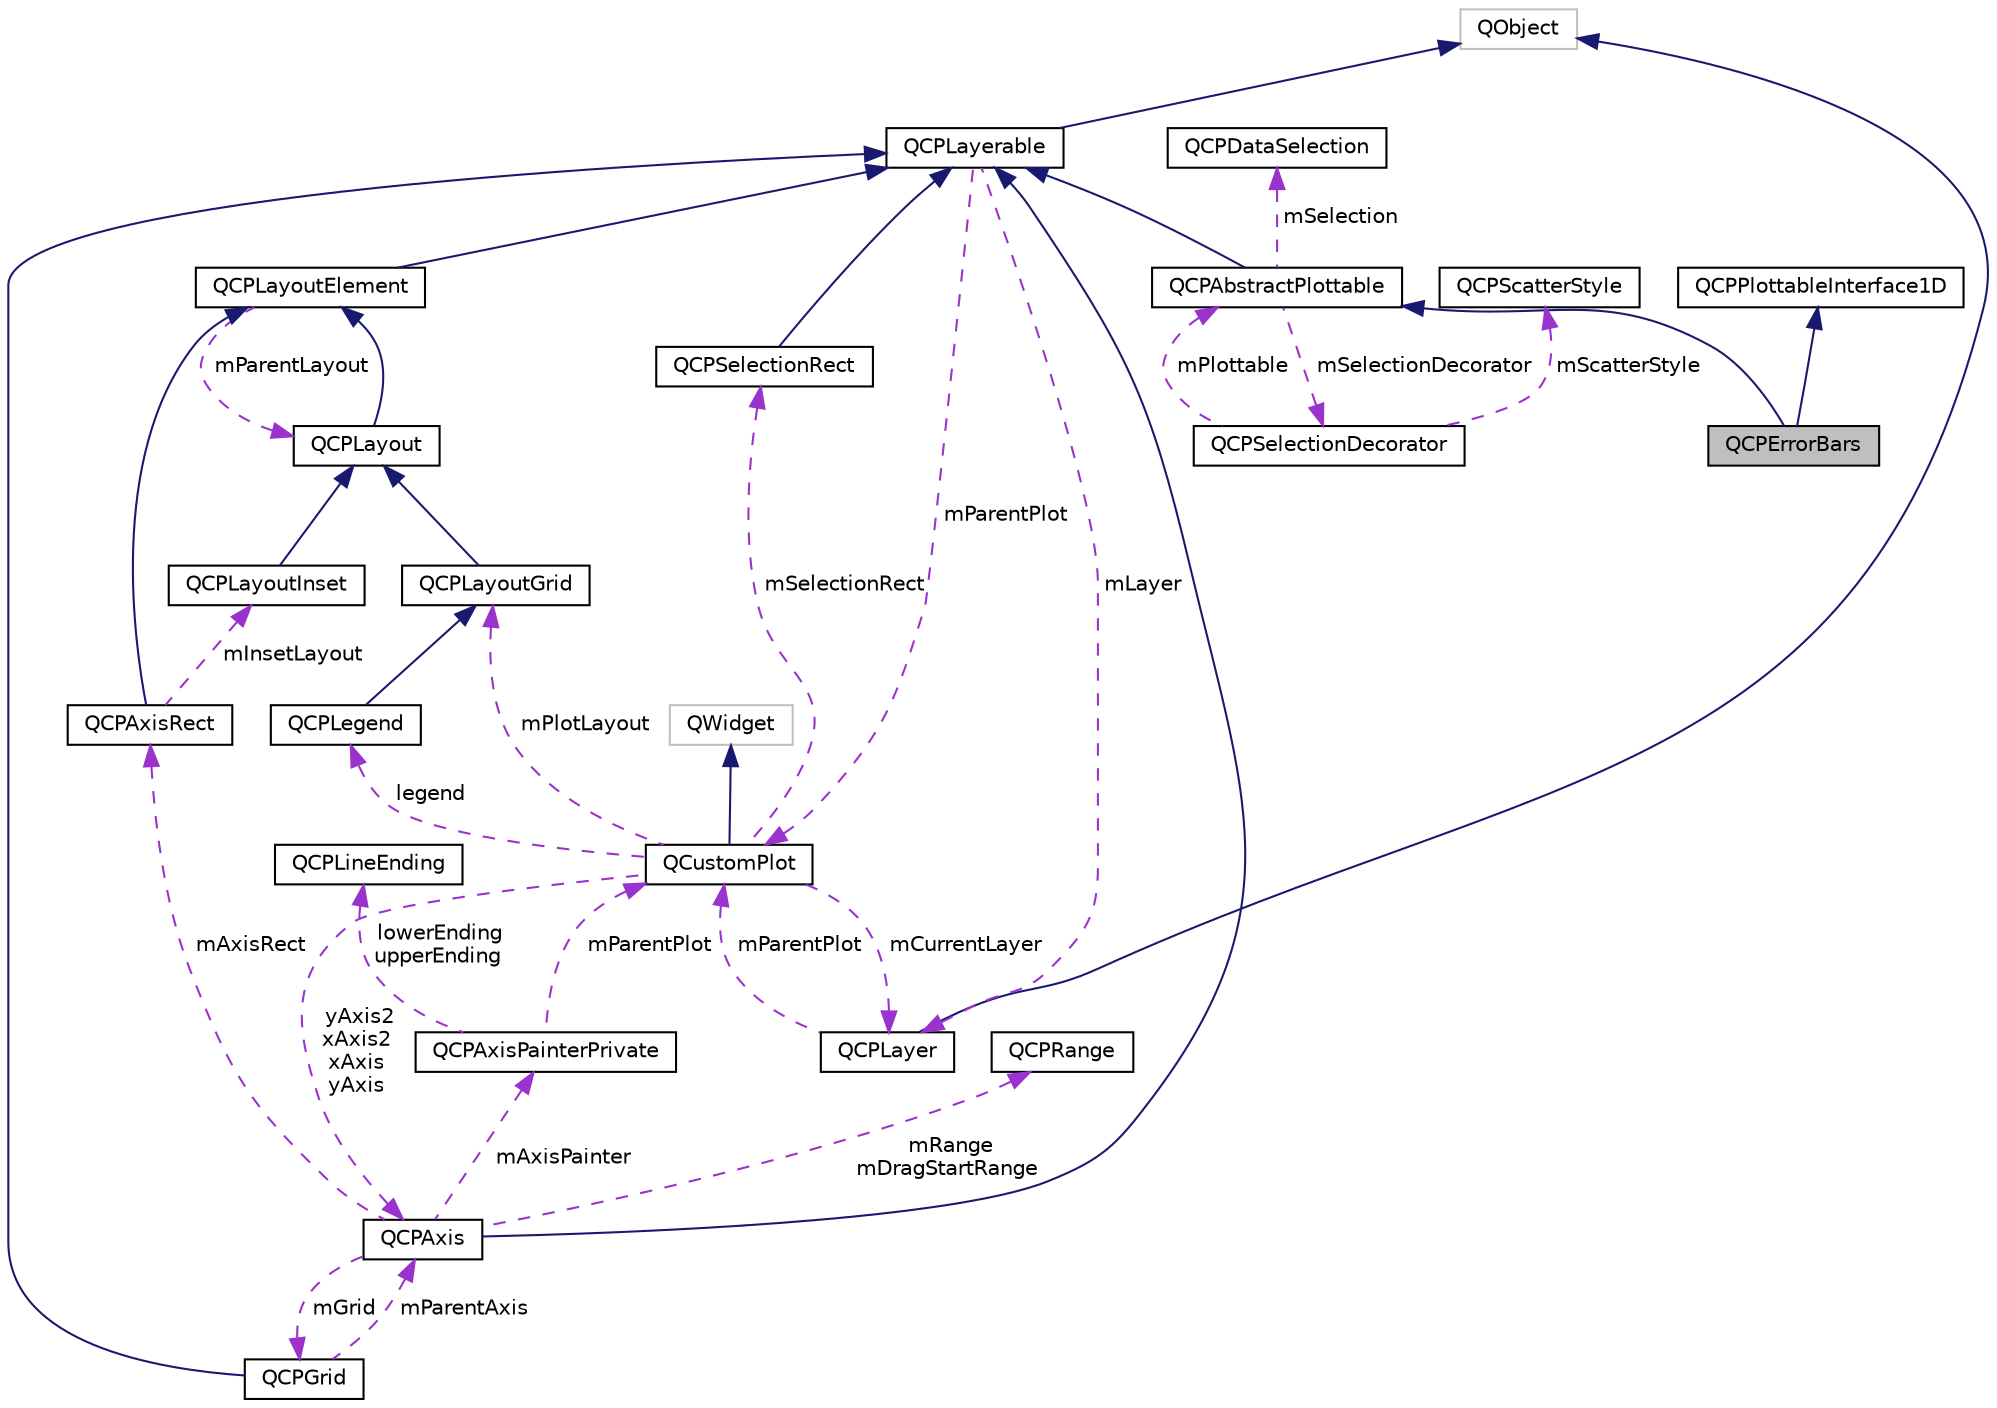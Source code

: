 digraph "QCPErrorBars"
{
  edge [fontname="Helvetica",fontsize="10",labelfontname="Helvetica",labelfontsize="10"];
  node [fontname="Helvetica",fontsize="10",shape=record];
  Node5 [label="QCPErrorBars",height=0.2,width=0.4,color="black", fillcolor="grey75", style="filled", fontcolor="black"];
  Node6 -> Node5 [dir="back",color="midnightblue",fontsize="10",style="solid"];
  Node6 [label="QCPAbstractPlottable",height=0.2,width=0.4,color="black", fillcolor="white", style="filled",URL="$classQCPAbstractPlottable.html",tooltip="The abstract base class for all data representing objects in a plot. "];
  Node7 -> Node6 [dir="back",color="midnightblue",fontsize="10",style="solid"];
  Node7 [label="QCPLayerable",height=0.2,width=0.4,color="black", fillcolor="white", style="filled",URL="$classQCPLayerable.html",tooltip="Base class for all drawable objects. "];
  Node8 -> Node7 [dir="back",color="midnightblue",fontsize="10",style="solid"];
  Node8 [label="QObject",height=0.2,width=0.4,color="grey75", fillcolor="white", style="filled"];
  Node9 -> Node7 [dir="back",color="darkorchid3",fontsize="10",style="dashed",label=" mLayer" ];
  Node9 [label="QCPLayer",height=0.2,width=0.4,color="black", fillcolor="white", style="filled",URL="$classQCPLayer.html",tooltip="A layer that may contain objects, to control the rendering order. "];
  Node8 -> Node9 [dir="back",color="midnightblue",fontsize="10",style="solid"];
  Node10 -> Node9 [dir="back",color="darkorchid3",fontsize="10",style="dashed",label=" mParentPlot" ];
  Node10 [label="QCustomPlot",height=0.2,width=0.4,color="black", fillcolor="white", style="filled",URL="$classQCustomPlot.html",tooltip="The central class of the library. This is the QWidget which displays the plot and interacts with the ..."];
  Node11 -> Node10 [dir="back",color="midnightblue",fontsize="10",style="solid"];
  Node11 [label="QWidget",height=0.2,width=0.4,color="grey75", fillcolor="white", style="filled"];
  Node9 -> Node10 [dir="back",color="darkorchid3",fontsize="10",style="dashed",label=" mCurrentLayer" ];
  Node12 -> Node10 [dir="back",color="darkorchid3",fontsize="10",style="dashed",label=" mPlotLayout" ];
  Node12 [label="QCPLayoutGrid",height=0.2,width=0.4,color="black", fillcolor="white", style="filled",URL="$classQCPLayoutGrid.html",tooltip="A layout that arranges child elements in a grid. "];
  Node13 -> Node12 [dir="back",color="midnightblue",fontsize="10",style="solid"];
  Node13 [label="QCPLayout",height=0.2,width=0.4,color="black", fillcolor="white", style="filled",URL="$classQCPLayout.html",tooltip="The abstract base class for layouts. "];
  Node14 -> Node13 [dir="back",color="midnightblue",fontsize="10",style="solid"];
  Node14 [label="QCPLayoutElement",height=0.2,width=0.4,color="black", fillcolor="white", style="filled",URL="$classQCPLayoutElement.html",tooltip="The abstract base class for all objects that form the layout system. "];
  Node7 -> Node14 [dir="back",color="midnightblue",fontsize="10",style="solid"];
  Node13 -> Node14 [dir="back",color="darkorchid3",fontsize="10",style="dashed",label=" mParentLayout" ];
  Node15 -> Node10 [dir="back",color="darkorchid3",fontsize="10",style="dashed",label=" mSelectionRect" ];
  Node15 [label="QCPSelectionRect",height=0.2,width=0.4,color="black", fillcolor="white", style="filled",URL="$classQCPSelectionRect.html",tooltip="Provides rect/rubber-band data selection and range zoom interaction. "];
  Node7 -> Node15 [dir="back",color="midnightblue",fontsize="10",style="solid"];
  Node16 -> Node10 [dir="back",color="darkorchid3",fontsize="10",style="dashed",label=" yAxis2\nxAxis2\nxAxis\nyAxis" ];
  Node16 [label="QCPAxis",height=0.2,width=0.4,color="black", fillcolor="white", style="filled",URL="$classQCPAxis.html",tooltip="Manages a single axis inside a QCustomPlot. "];
  Node7 -> Node16 [dir="back",color="midnightblue",fontsize="10",style="solid"];
  Node17 -> Node16 [dir="back",color="darkorchid3",fontsize="10",style="dashed",label=" mRange\nmDragStartRange" ];
  Node17 [label="QCPRange",height=0.2,width=0.4,color="black", fillcolor="white", style="filled",URL="$classQCPRange.html",tooltip="Represents the range an axis is encompassing. "];
  Node18 -> Node16 [dir="back",color="darkorchid3",fontsize="10",style="dashed",label=" mAxisPainter" ];
  Node18 [label="QCPAxisPainterPrivate",height=0.2,width=0.4,color="black", fillcolor="white", style="filled",URL="$classQCPAxisPainterPrivate.html"];
  Node19 -> Node18 [dir="back",color="darkorchid3",fontsize="10",style="dashed",label=" lowerEnding\nupperEnding" ];
  Node19 [label="QCPLineEnding",height=0.2,width=0.4,color="black", fillcolor="white", style="filled",URL="$classQCPLineEnding.html",tooltip="Handles the different ending decorations for line-like items. "];
  Node10 -> Node18 [dir="back",color="darkorchid3",fontsize="10",style="dashed",label=" mParentPlot" ];
  Node20 -> Node16 [dir="back",color="darkorchid3",fontsize="10",style="dashed",label=" mGrid" ];
  Node20 [label="QCPGrid",height=0.2,width=0.4,color="black", fillcolor="white", style="filled",URL="$classQCPGrid.html",tooltip="Responsible for drawing the grid of a QCPAxis. "];
  Node7 -> Node20 [dir="back",color="midnightblue",fontsize="10",style="solid"];
  Node16 -> Node20 [dir="back",color="darkorchid3",fontsize="10",style="dashed",label=" mParentAxis" ];
  Node21 -> Node16 [dir="back",color="darkorchid3",fontsize="10",style="dashed",label=" mAxisRect" ];
  Node21 [label="QCPAxisRect",height=0.2,width=0.4,color="black", fillcolor="white", style="filled",URL="$classQCPAxisRect.html",tooltip="Holds multiple axes and arranges them in a rectangular shape. "];
  Node14 -> Node21 [dir="back",color="midnightblue",fontsize="10",style="solid"];
  Node22 -> Node21 [dir="back",color="darkorchid3",fontsize="10",style="dashed",label=" mInsetLayout" ];
  Node22 [label="QCPLayoutInset",height=0.2,width=0.4,color="black", fillcolor="white", style="filled",URL="$classQCPLayoutInset.html",tooltip="A layout that places child elements aligned to the border or arbitrarily positioned. "];
  Node13 -> Node22 [dir="back",color="midnightblue",fontsize="10",style="solid"];
  Node23 -> Node10 [dir="back",color="darkorchid3",fontsize="10",style="dashed",label=" legend" ];
  Node23 [label="QCPLegend",height=0.2,width=0.4,color="black", fillcolor="white", style="filled",URL="$classQCPLegend.html",tooltip="Manages a legend inside a QCustomPlot. "];
  Node12 -> Node23 [dir="back",color="midnightblue",fontsize="10",style="solid"];
  Node10 -> Node7 [dir="back",color="darkorchid3",fontsize="10",style="dashed",label=" mParentPlot" ];
  Node24 -> Node6 [dir="back",color="darkorchid3",fontsize="10",style="dashed",label=" mSelection" ];
  Node24 [label="QCPDataSelection",height=0.2,width=0.4,color="black", fillcolor="white", style="filled",URL="$classQCPDataSelection.html",tooltip="Describes a data set by holding multiple QCPDataRange instances. "];
  Node25 -> Node6 [dir="back",color="darkorchid3",fontsize="10",style="dashed",label=" mSelectionDecorator" ];
  Node25 [label="QCPSelectionDecorator",height=0.2,width=0.4,color="black", fillcolor="white", style="filled",URL="$classQCPSelectionDecorator.html",tooltip="Controls how a plottable&#39;s data selection is drawn. "];
  Node6 -> Node25 [dir="back",color="darkorchid3",fontsize="10",style="dashed",label=" mPlottable" ];
  Node26 -> Node25 [dir="back",color="darkorchid3",fontsize="10",style="dashed",label=" mScatterStyle" ];
  Node26 [label="QCPScatterStyle",height=0.2,width=0.4,color="black", fillcolor="white", style="filled",URL="$classQCPScatterStyle.html",tooltip="Represents the visual appearance of scatter points. "];
  Node27 -> Node5 [dir="back",color="midnightblue",fontsize="10",style="solid"];
  Node27 [label="QCPPlottableInterface1D",height=0.2,width=0.4,color="black", fillcolor="white", style="filled",URL="$classQCPPlottableInterface1D.html",tooltip="Defines an abstract interface for one-dimensional plottables. "];
}
